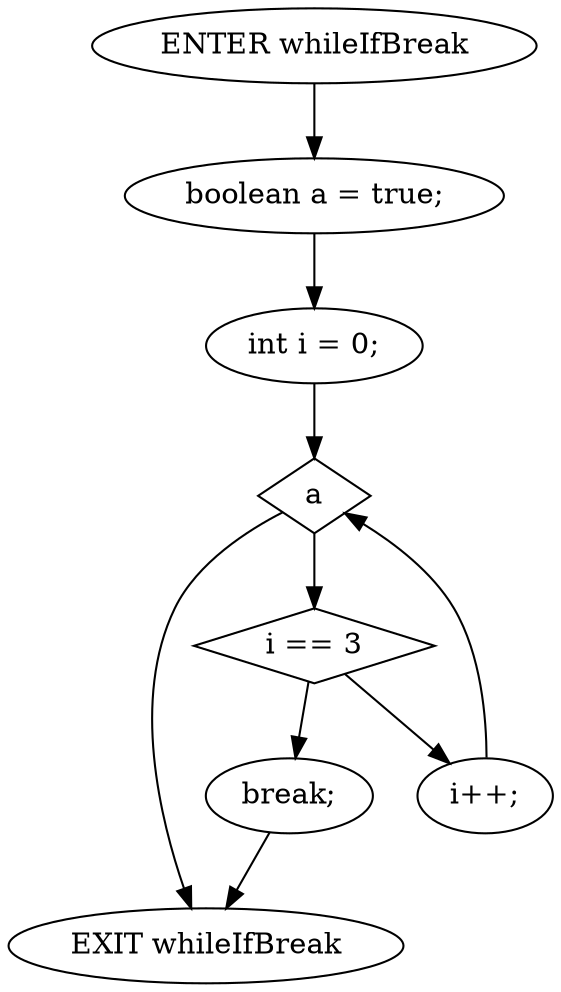digraph G {
  0 [ label="ENTER whileIfBreak" ];
  1 [ label="EXIT whileIfBreak" ];
  2 [ label="boolean a = true;" ];
  3 [ label="int i = 0;" ];
  4 [ shape="diamond" label="a" ];
  5 [ shape="diamond" label="i == 3" ];
  6 [ label="break;" ];
  7 [ label="i++;" ];
  0 -> 2;
  2 -> 3;
  3 -> 4;
  4 -> 5;
  5 -> 6;
  5 -> 7;
  7 -> 4;
  4 -> 1;
  6 -> 1;
}
